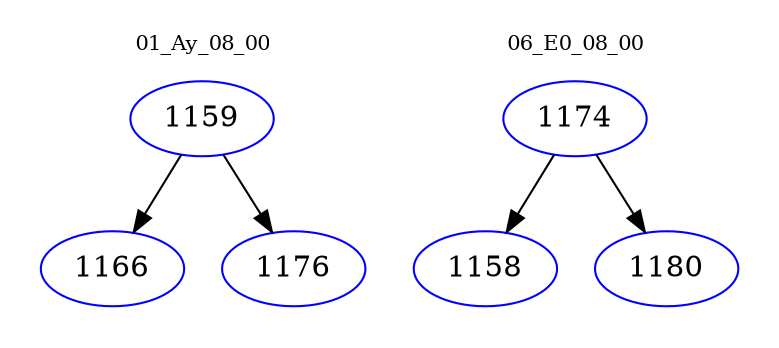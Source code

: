 digraph{
subgraph cluster_0 {
color = white
label = "01_Ay_08_00";
fontsize=10;
T0_1159 [label="1159", color="blue"]
T0_1159 -> T0_1166 [color="black"]
T0_1166 [label="1166", color="blue"]
T0_1159 -> T0_1176 [color="black"]
T0_1176 [label="1176", color="blue"]
}
subgraph cluster_1 {
color = white
label = "06_E0_08_00";
fontsize=10;
T1_1174 [label="1174", color="blue"]
T1_1174 -> T1_1158 [color="black"]
T1_1158 [label="1158", color="blue"]
T1_1174 -> T1_1180 [color="black"]
T1_1180 [label="1180", color="blue"]
}
}
